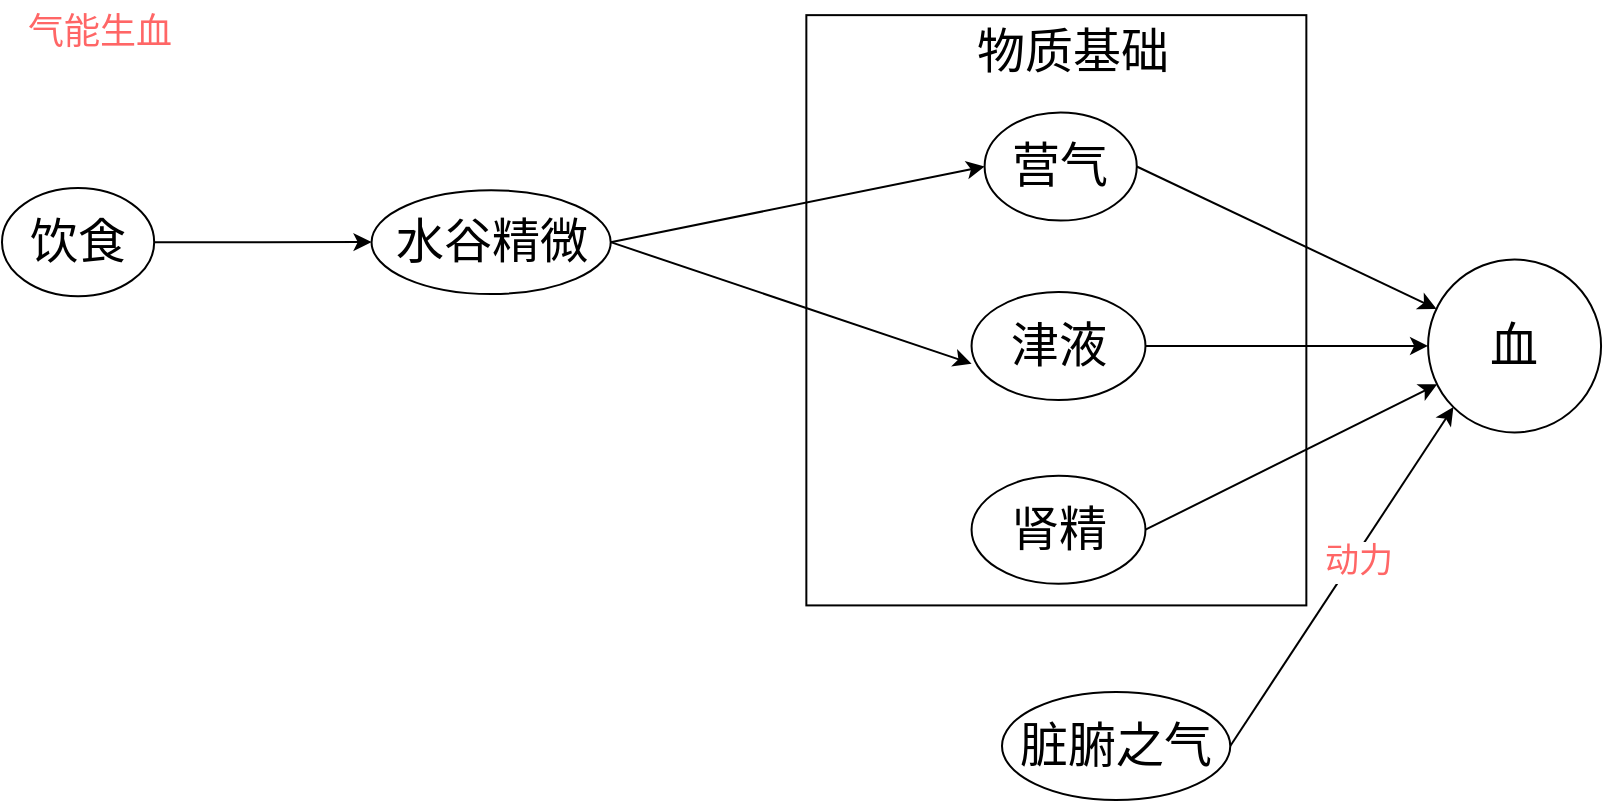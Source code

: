 <mxfile version="22.1.11" type="github">
  <diagram name="第 1 页" id="cFKTWYmAbknZH8ke3Prf">
    <mxGraphModel dx="1050" dy="557" grid="1" gridSize="10" guides="1" tooltips="1" connect="1" arrows="1" fold="1" page="1" pageScale="1" pageWidth="827" pageHeight="1169" math="0" shadow="0">
      <root>
        <mxCell id="0" />
        <mxCell id="1" parent="0" />
        <mxCell id="zENCPMbT2YAiZnQbpHa1-20" value="" style="group" vertex="1" connectable="0" parent="1">
          <mxGeometry x="14" y="40" width="800" height="400" as="geometry" />
        </mxCell>
        <mxCell id="zENCPMbT2YAiZnQbpHa1-1" value="" style="group" vertex="1" connectable="0" parent="zENCPMbT2YAiZnQbpHa1-20">
          <mxGeometry x="402.174" y="7.568" width="250" height="295.135" as="geometry" />
        </mxCell>
        <mxCell id="zENCPMbT2YAiZnQbpHa1-2" value="" style="rounded=0;whiteSpace=wrap;html=1;" vertex="1" parent="zENCPMbT2YAiZnQbpHa1-1">
          <mxGeometry width="250" height="295.135" as="geometry" />
        </mxCell>
        <mxCell id="zENCPMbT2YAiZnQbpHa1-3" value="&lt;font style=&quot;font-size: 24px;&quot;&gt;物质基础&lt;/font&gt;" style="text;html=1;strokeColor=none;fillColor=none;align=center;verticalAlign=middle;whiteSpace=wrap;rounded=0;" vertex="1" parent="zENCPMbT2YAiZnQbpHa1-1">
          <mxGeometry x="76.923" y="6.257" width="113.462" height="23.986" as="geometry" />
        </mxCell>
        <mxCell id="zENCPMbT2YAiZnQbpHa1-5" value="&lt;font style=&quot;font-size: 24px;&quot;&gt;营气&lt;/font&gt;" style="ellipse;whiteSpace=wrap;html=1;" vertex="1" parent="zENCPMbT2YAiZnQbpHa1-20">
          <mxGeometry x="491.304" y="56.216" width="76.087" height="54.054" as="geometry" />
        </mxCell>
        <mxCell id="zENCPMbT2YAiZnQbpHa1-7" value="&lt;font style=&quot;font-size: 24px;&quot;&gt;肾精&lt;/font&gt;" style="ellipse;whiteSpace=wrap;html=1;" vertex="1" parent="zENCPMbT2YAiZnQbpHa1-20">
          <mxGeometry x="484.783" y="237.838" width="86.957" height="54.054" as="geometry" />
        </mxCell>
        <mxCell id="zENCPMbT2YAiZnQbpHa1-9" value="&lt;font style=&quot;font-size: 24px;&quot;&gt;津液&lt;/font&gt;" style="ellipse;whiteSpace=wrap;html=1;" vertex="1" parent="zENCPMbT2YAiZnQbpHa1-20">
          <mxGeometry x="484.783" y="145.946" width="86.957" height="54.054" as="geometry" />
        </mxCell>
        <mxCell id="zENCPMbT2YAiZnQbpHa1-10" value="&lt;font style=&quot;font-size: 24px;&quot;&gt;血&lt;/font&gt;" style="ellipse;whiteSpace=wrap;html=1;aspect=fixed;" vertex="1" parent="zENCPMbT2YAiZnQbpHa1-20">
          <mxGeometry x="713.043" y="129.73" width="86.486" height="86.486" as="geometry" />
        </mxCell>
        <mxCell id="zENCPMbT2YAiZnQbpHa1-4" style="rounded=0;orthogonalLoop=1;jettySize=auto;html=1;exitX=1;exitY=0.5;exitDx=0;exitDy=0;" edge="1" parent="zENCPMbT2YAiZnQbpHa1-20" source="zENCPMbT2YAiZnQbpHa1-5" target="zENCPMbT2YAiZnQbpHa1-10">
          <mxGeometry relative="1" as="geometry" />
        </mxCell>
        <mxCell id="zENCPMbT2YAiZnQbpHa1-6" style="rounded=0;orthogonalLoop=1;jettySize=auto;html=1;exitX=1;exitY=0.5;exitDx=0;exitDy=0;" edge="1" parent="zENCPMbT2YAiZnQbpHa1-20" source="zENCPMbT2YAiZnQbpHa1-7" target="zENCPMbT2YAiZnQbpHa1-10">
          <mxGeometry relative="1" as="geometry" />
        </mxCell>
        <mxCell id="zENCPMbT2YAiZnQbpHa1-8" style="edgeStyle=orthogonalEdgeStyle;rounded=0;orthogonalLoop=1;jettySize=auto;html=1;exitX=1;exitY=0.5;exitDx=0;exitDy=0;" edge="1" parent="zENCPMbT2YAiZnQbpHa1-20" source="zENCPMbT2YAiZnQbpHa1-9" target="zENCPMbT2YAiZnQbpHa1-10">
          <mxGeometry relative="1" as="geometry" />
        </mxCell>
        <mxCell id="zENCPMbT2YAiZnQbpHa1-12" value="&lt;font style=&quot;font-size: 24px;&quot;&gt;饮食&lt;/font&gt;" style="ellipse;whiteSpace=wrap;html=1;" vertex="1" parent="zENCPMbT2YAiZnQbpHa1-20">
          <mxGeometry y="94.054" width="76.087" height="54.054" as="geometry" />
        </mxCell>
        <mxCell id="zENCPMbT2YAiZnQbpHa1-13" style="rounded=0;orthogonalLoop=1;jettySize=auto;html=1;exitX=1;exitY=0.5;exitDx=0;exitDy=0;entryX=0;entryY=0.5;entryDx=0;entryDy=0;" edge="1" parent="zENCPMbT2YAiZnQbpHa1-20" source="zENCPMbT2YAiZnQbpHa1-14" target="zENCPMbT2YAiZnQbpHa1-5">
          <mxGeometry relative="1" as="geometry" />
        </mxCell>
        <mxCell id="zENCPMbT2YAiZnQbpHa1-14" value="&lt;font style=&quot;font-size: 24px;&quot;&gt;水谷精微&lt;/font&gt;" style="ellipse;whiteSpace=wrap;html=1;" vertex="1" parent="zENCPMbT2YAiZnQbpHa1-20">
          <mxGeometry x="184.783" y="95.135" width="119.565" height="51.892" as="geometry" />
        </mxCell>
        <mxCell id="zENCPMbT2YAiZnQbpHa1-11" style="edgeStyle=orthogonalEdgeStyle;rounded=0;orthogonalLoop=1;jettySize=auto;html=1;exitX=1;exitY=0.5;exitDx=0;exitDy=0;" edge="1" parent="zENCPMbT2YAiZnQbpHa1-20" source="zENCPMbT2YAiZnQbpHa1-12" target="zENCPMbT2YAiZnQbpHa1-14">
          <mxGeometry relative="1" as="geometry" />
        </mxCell>
        <mxCell id="zENCPMbT2YAiZnQbpHa1-15" style="rounded=0;orthogonalLoop=1;jettySize=auto;html=1;entryX=0;entryY=0.664;entryDx=0;entryDy=0;entryPerimeter=0;exitX=1;exitY=0.5;exitDx=0;exitDy=0;" edge="1" parent="zENCPMbT2YAiZnQbpHa1-20" source="zENCPMbT2YAiZnQbpHa1-14" target="zENCPMbT2YAiZnQbpHa1-9">
          <mxGeometry relative="1" as="geometry">
            <mxPoint x="304.348" y="108.108" as="sourcePoint" />
          </mxGeometry>
        </mxCell>
        <mxCell id="zENCPMbT2YAiZnQbpHa1-16" style="rounded=0;orthogonalLoop=1;jettySize=auto;html=1;exitX=1;exitY=0.5;exitDx=0;exitDy=0;entryX=0;entryY=1;entryDx=0;entryDy=0;" edge="1" parent="zENCPMbT2YAiZnQbpHa1-20" source="zENCPMbT2YAiZnQbpHa1-18" target="zENCPMbT2YAiZnQbpHa1-10">
          <mxGeometry relative="1" as="geometry" />
        </mxCell>
        <mxCell id="zENCPMbT2YAiZnQbpHa1-17" value="&lt;font style=&quot;font-size: 17px;&quot;&gt;动力&lt;/font&gt;" style="edgeLabel;html=1;align=center;verticalAlign=middle;resizable=0;points=[];fontColor=#FF6666;" vertex="1" connectable="0" parent="zENCPMbT2YAiZnQbpHa1-16">
          <mxGeometry x="0.105" y="-2" relative="1" as="geometry">
            <mxPoint as="offset" />
          </mxGeometry>
        </mxCell>
        <mxCell id="zENCPMbT2YAiZnQbpHa1-18" value="&lt;font style=&quot;font-size: 24px;&quot;&gt;脏腑之气&lt;/font&gt;" style="ellipse;whiteSpace=wrap;html=1;" vertex="1" parent="zENCPMbT2YAiZnQbpHa1-20">
          <mxGeometry x="500" y="345.946" width="114.13" height="54.054" as="geometry" />
        </mxCell>
        <mxCell id="zENCPMbT2YAiZnQbpHa1-19" value="&lt;font style=&quot;font-size: 18px;&quot;&gt;气能生血&lt;/font&gt;" style="text;html=1;align=center;verticalAlign=middle;whiteSpace=wrap;rounded=0;fontColor=#FF6666;" vertex="1" parent="zENCPMbT2YAiZnQbpHa1-20">
          <mxGeometry width="97.826" height="32.432" as="geometry" />
        </mxCell>
      </root>
    </mxGraphModel>
  </diagram>
</mxfile>
